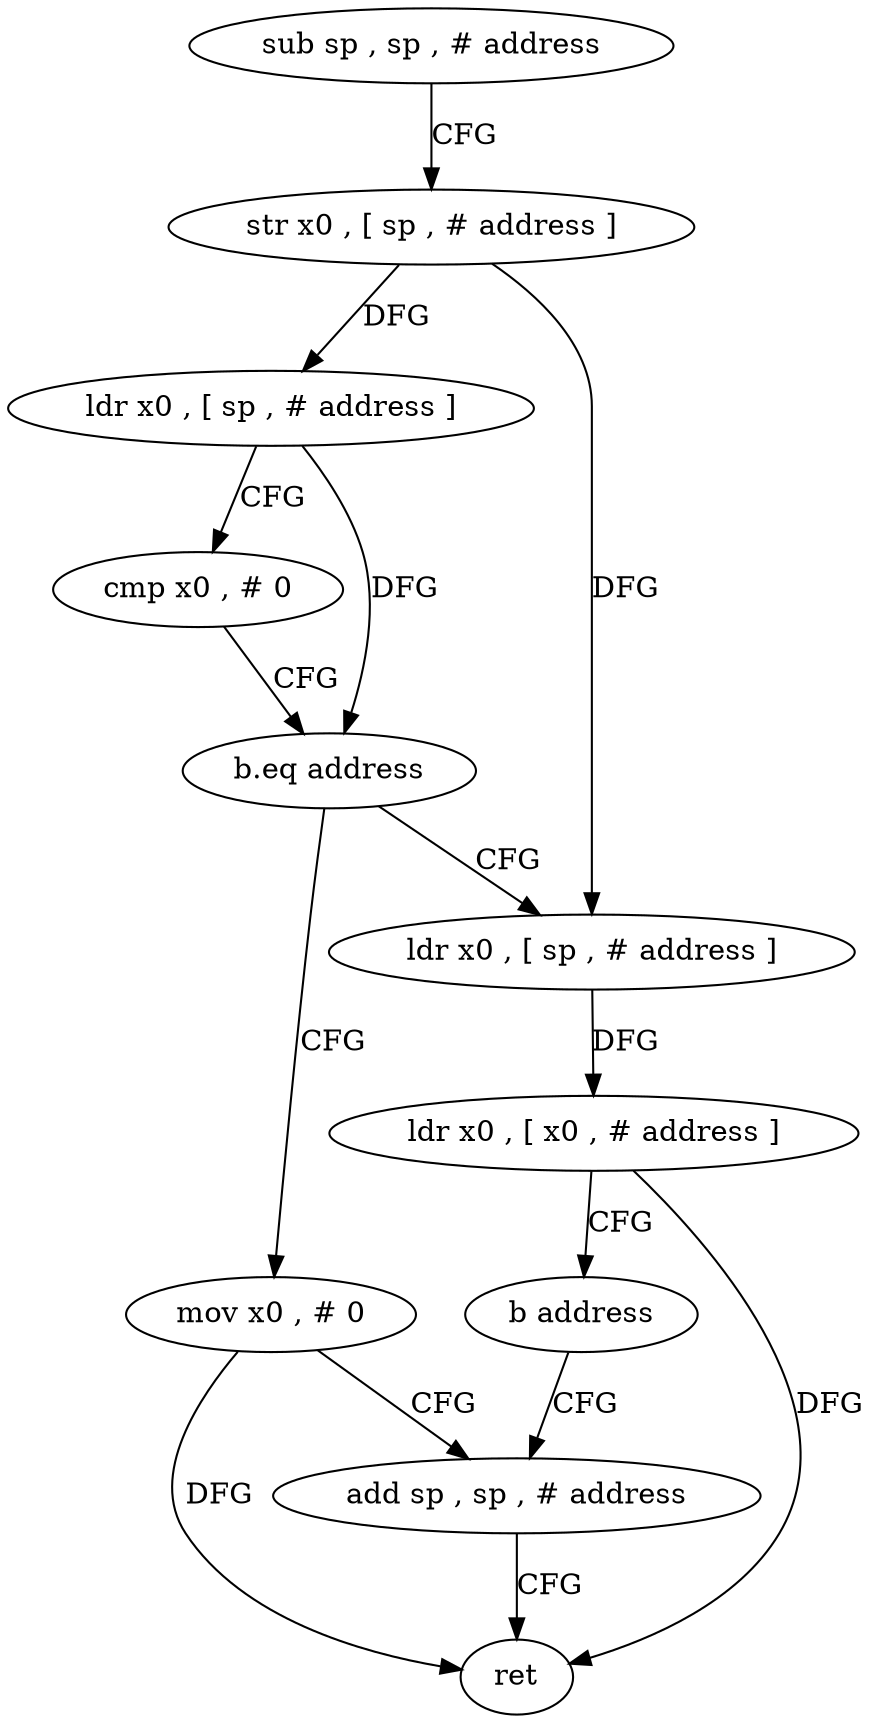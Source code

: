 digraph "func" {
"4348432" [label = "sub sp , sp , # address" ]
"4348436" [label = "str x0 , [ sp , # address ]" ]
"4348440" [label = "ldr x0 , [ sp , # address ]" ]
"4348444" [label = "cmp x0 , # 0" ]
"4348448" [label = "b.eq address" ]
"4348464" [label = "mov x0 , # 0" ]
"4348452" [label = "ldr x0 , [ sp , # address ]" ]
"4348468" [label = "add sp , sp , # address" ]
"4348456" [label = "ldr x0 , [ x0 , # address ]" ]
"4348460" [label = "b address" ]
"4348472" [label = "ret" ]
"4348432" -> "4348436" [ label = "CFG" ]
"4348436" -> "4348440" [ label = "DFG" ]
"4348436" -> "4348452" [ label = "DFG" ]
"4348440" -> "4348444" [ label = "CFG" ]
"4348440" -> "4348448" [ label = "DFG" ]
"4348444" -> "4348448" [ label = "CFG" ]
"4348448" -> "4348464" [ label = "CFG" ]
"4348448" -> "4348452" [ label = "CFG" ]
"4348464" -> "4348468" [ label = "CFG" ]
"4348464" -> "4348472" [ label = "DFG" ]
"4348452" -> "4348456" [ label = "DFG" ]
"4348468" -> "4348472" [ label = "CFG" ]
"4348456" -> "4348460" [ label = "CFG" ]
"4348456" -> "4348472" [ label = "DFG" ]
"4348460" -> "4348468" [ label = "CFG" ]
}
